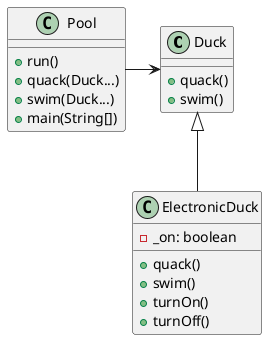 @startuml lsp
class Duck {
  +quack()
  +swim()
}

class ElectronicDuck {
  -_on: boolean
  +quack()
  +swim()
  +turnOn()
  +turnOff()
}

class Pool {
  +run()
  +quack(Duck...)
  +swim(Duck...)
  +main(String[])
}

Duck <|-- ElectronicDuck
Pool -> Duck
@enduml
